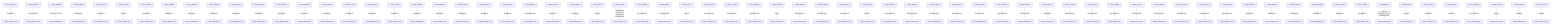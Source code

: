graph TD
commit_d2427ec -->|README.rst| commit_d2427ec_files
commit_bb45778 -->|requests/core.py| commit_bb45778_files
commit_18db8b8 -->|requests/__init__.py| commit_18db8b8_files
commit_8fd480d -->|README.rst| commit_8fd480d_files
commit_d6e7e19 -->|HISTORY.rst| commit_d6e7e19_files
commit_7ed73b2 -->|.gitignore| commit_7ed73b2_files
commit_a42c003 -->|README.rst| commit_a42c003_files
commit_1b88561 -->|README.rst| commit_1b88561_files
commit_7b65838 -->|README.rst| commit_7b65838_files
commit_c9b0f8f -->|README.rst| commit_c9b0f8f_files
commit_d4db03d -->|README.rst| commit_d4db03d_files
commit_52de0ba -->|README.rst| commit_52de0ba_files
commit_bb56142 -->|README.rst| commit_bb56142_files
commit_908d7de -->|README.rst| commit_908d7de_files
commit_4a3bee6 -->|README.rst| commit_4a3bee6_files
commit_8cca789 -->|README.rst| commit_8cca789_files
commit_88b64d2 -->|README.rst| commit_88b64d2_files
commit_a2ecf9c -->|README.rst| commit_a2ecf9c_files
commit_d789bad -->|README.rst| commit_d789bad_files
commit_00d900c -->|README.rst| commit_00d900c_files
commit_927294f -->|README.rst| commit_927294f_files
commit_2b54b01 -->|README.rst| commit_2b54b01_files
commit_71626de -->|README.rst| commit_71626de_files
commit_839873c -->|docs/MANIFEST.in| commit_839873c_files
commit_2cc8015 -->|README.rst| commit_2cc8015_files
commit_98d257e -->|HISTORY.rst| commit_98d257e_files
commit_090fcf1 -->|TODO.rst| commit_090fcf1_files
commit_e76fa91 -->|docs/Makefile<br/>docs/conf.py<br/>docs/index.rst<br/>docs/make.bat| commit_e76fa91_files
commit_4a3f559 -->|test_requests.py| commit_4a3f559_files
commit_fdd54e1 -->|requests/core.py| commit_fdd54e1_files
commit_9f4ce17 -->|setup.py| commit_9f4ce17_files
commit_e403a8a -->|requests/core.py| commit_e403a8a_files
commit_e796aae -->|requests/core.py| commit_e796aae_files
commit_4018276 -->|requests/core.py| commit_4018276_files
commit_2c168d2 -->|reqs.txt| commit_2c168d2_files
commit_59c6aeb -->|requests/core.py| commit_59c6aeb_files
commit_f566bb2 -->|requests/core.py| commit_f566bb2_files
commit_f1d9aae -->|requests/core.py| commit_f1d9aae_files
commit_7de5726 -->|TODO.rst| commit_7de5726_files
commit_6fb1997 -->|requests/core.py| commit_6fb1997_files
commit_3c32045 -->|requests/core.py| commit_3c32045_files
commit_71df02d -->|requests/core.py| commit_71df02d_files
commit_871de2a -->|requests/core.py| commit_871de2a_files
commit_4f9d598 -->|requests/core.py| commit_4f9d598_files
commit_327d923 -->|requests/core.py| commit_327d923_files
commit_44aa680 -->|requests/core.py| commit_44aa680_files
commit_d4c1ecc -->|README.rst| commit_d4c1ecc_files
commit_e9c2b91 -->|requests/core.py| commit_e9c2b91_files
commit_af272d5 -->|requests/core.py| commit_af272d5_files
commit_49f915f -->|test_requests.py| commit_49f915f_files
commit_32cc197 -->|requests/core.py| commit_32cc197_files
commit_ef9bae8 -->|requests/core.py| commit_ef9bae8_files
commit_54240b4 -->|requests/core.py| commit_54240b4_files
commit_b72e1d1 -->|requests/core.py| commit_b72e1d1_files
commit_d8b1957 -->|requests/core.py| commit_d8b1957_files
commit_d6cf93e -->|README.rst| commit_d6cf93e_files
commit_c840bc7 -->|README.rst| commit_c840bc7_files
commit_b079a4e -->|README.rst| commit_b079a4e_files
commit_2384286 -->|README.rst| commit_2384286_files
commit_45c6897 -->|README.rst| commit_45c6897_files
commit_a6ffd97 -->|README.rst| commit_a6ffd97_files
commit_853a4fd -->|reqs.txt<br/>requests/__init__.py<br/>requests/core.py| commit_853a4fd_files
commit_ffdbc38 -->|.gitignore| commit_ffdbc38_files
commit_72e99c0 -->|HISTORY.rst| commit_72e99c0_files
commit_c51b44d -->|LICENSE| commit_c51b44d_files
commit_75b499d -->|test_requests.py| commit_75b499d_files
commit_0477018 -->|setup.py| commit_0477018_files
commit_d0bf553 -->|README| commit_d0bf553_files
commit_e7615cb -->|README| commit_e7615cb_files